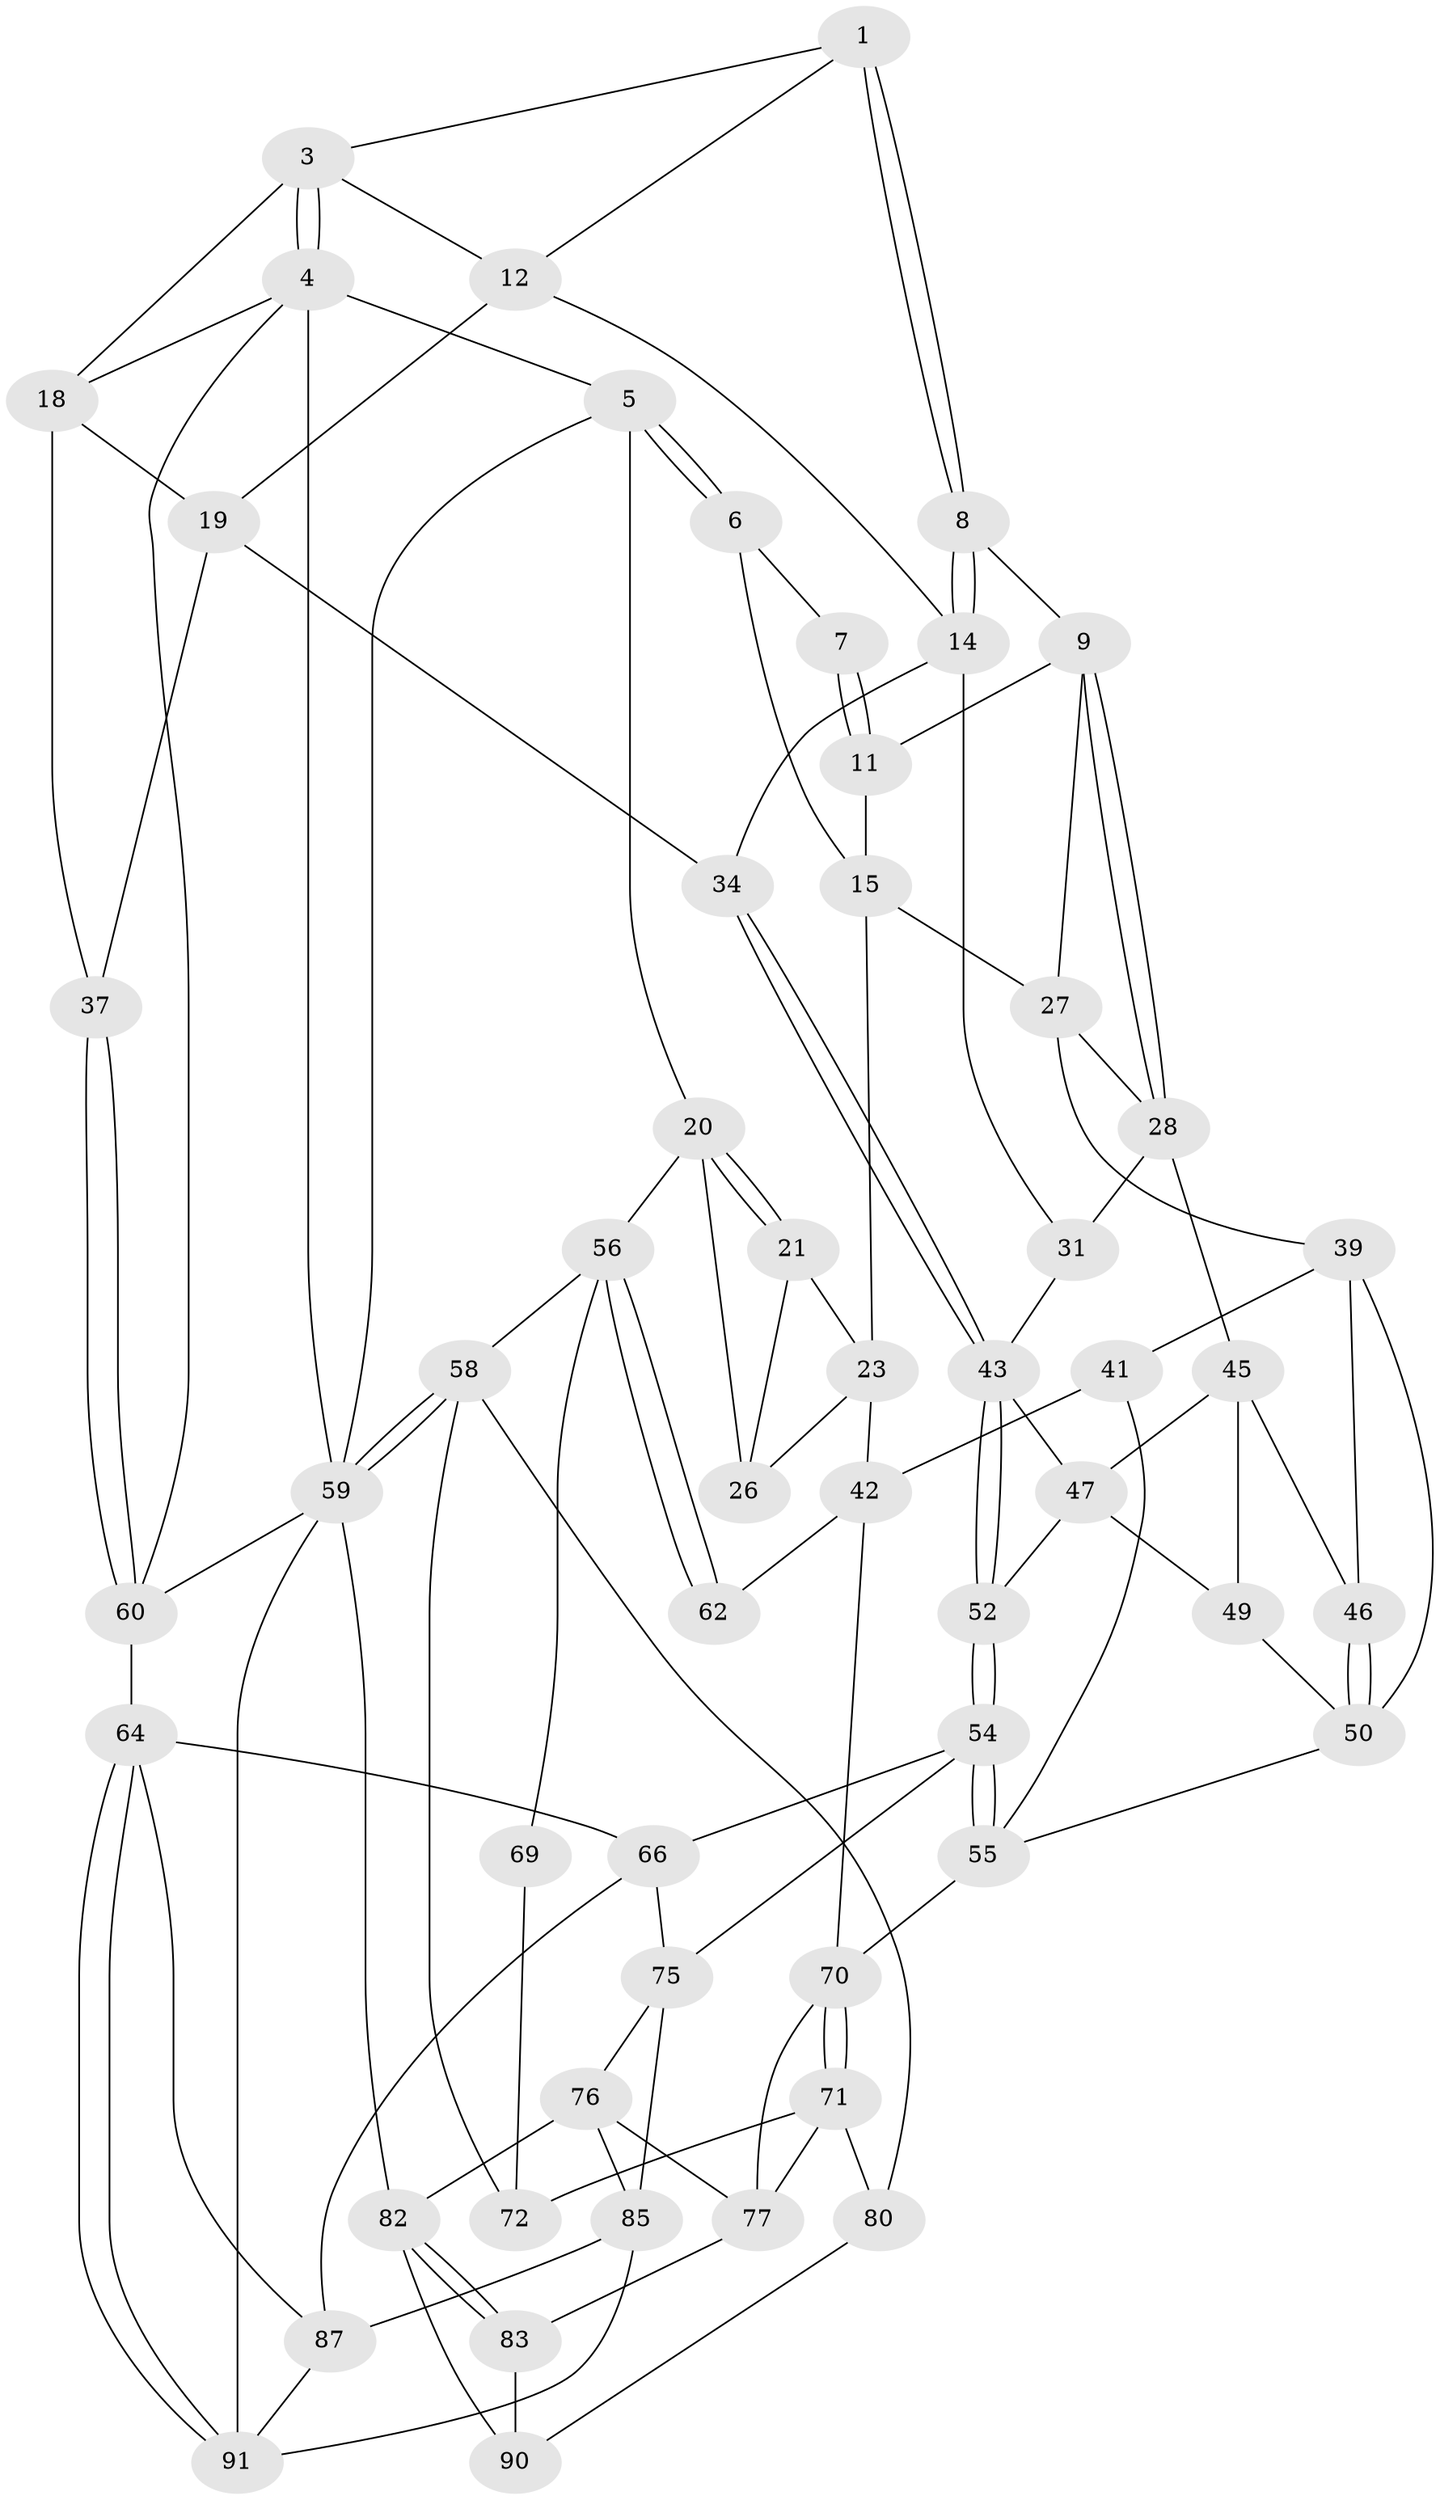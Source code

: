 // Generated by graph-tools (version 1.1) at 2025/52/02/27/25 19:52:38]
// undirected, 56 vertices, 120 edges
graph export_dot {
graph [start="1"]
  node [color=gray90,style=filled];
  1 [pos="+0.6488251698163007+0",super="+2"];
  3 [pos="+1+0",super="+17"];
  4 [pos="+1+0",super="+38"];
  5 [pos="+0+0"];
  6 [pos="+0.1293291553686353+0",super="+16"];
  7 [pos="+0.4239532108289909+0"];
  8 [pos="+0.6571248923205223+0.1408443919060809"];
  9 [pos="+0.6220764693066173+0.14872539045988442",super="+10"];
  11 [pos="+0.42056702209145813+0.060586057210909865"];
  12 [pos="+0.854578978655718+0.05040662009086365",super="+13"];
  14 [pos="+0.6866033364211831+0.16607431337712447",super="+30"];
  15 [pos="+0.3238677867811386+0.15675547960715572",super="+22"];
  18 [pos="+0.9902208423195338+0.21764021365521377",super="+36"];
  19 [pos="+0.8320444820969913+0.21321305035985383",super="+33"];
  20 [pos="+0+0.07125291507157415",super="+25"];
  21 [pos="+0.25673911662972293+0.1518620387481707",super="+24"];
  23 [pos="+0.1828881873818745+0.30429527083916563",super="+35"];
  26 [pos="+0+0.19860350174142735"];
  27 [pos="+0.39163625137869584+0.2748673413218728",super="+29"];
  28 [pos="+0.5327121917207954+0.3377716950434783",super="+32"];
  31 [pos="+0.6348245698742939+0.3473585125916206"];
  34 [pos="+0.8127025602171497+0.45053213912218787"];
  37 [pos="+0.8429884248386519+0.4603775265124416"];
  39 [pos="+0.38890984155371017+0.32625553235955435",super="+40"];
  41 [pos="+0.2693315243076736+0.4626597790292717"];
  42 [pos="+0.22185922855195175+0.4781325951225198",super="+61"];
  43 [pos="+0.7692502373436693+0.4729217669182051",super="+44"];
  45 [pos="+0.5827937365887224+0.37743479403560115",super="+48"];
  46 [pos="+0.4807525231531449+0.39221556191063983"];
  47 [pos="+0.6463711318629318+0.45501081883498906",super="+53"];
  49 [pos="+0.5548395343332356+0.4617517948321594"];
  50 [pos="+0.5382400809032291+0.4665907141193865",super="+51"];
  52 [pos="+0.6732300575297353+0.6363019099320596"];
  54 [pos="+0.6662717357353048+0.6817961920566565",super="+67"];
  55 [pos="+0.4778953112659557+0.5181653482114974",super="+68"];
  56 [pos="+0+0.39800911880027207",super="+57"];
  58 [pos="+0+0.7786083406640143",super="+73"];
  59 [pos="+0+1",super="+96"];
  60 [pos="+1+0.6460675065609132",super="+63"];
  62 [pos="+0.10210942644758654+0.496436001728916"];
  64 [pos="+0.8110924445148388+0.7479172235620072",super="+65"];
  66 [pos="+0.6769767942216188+0.7112557181023104",super="+86"];
  69 [pos="+0.03557457901983756+0.5680230631997427"];
  70 [pos="+0.2016565903186258+0.569343834975284",super="+74"];
  71 [pos="+0.1577295528747804+0.6676586426726624",super="+79"];
  72 [pos="+0.0423379632382399+0.5817131492992673"];
  75 [pos="+0.5114343926543781+0.734368274042974",super="+84"];
  76 [pos="+0.4387612450656704+0.7189431993881771",super="+81"];
  77 [pos="+0.43280079694167856+0.7157367324094133",super="+78"];
  80 [pos="+0+0.7628243819586439"];
  82 [pos="+0.3331410872246929+1",super="+94"];
  83 [pos="+0.2568688566226491+0.8166707482760115",super="+89"];
  85 [pos="+0.37861082217214315+1",super="+95"];
  87 [pos="+0.7074926560514609+0.9249297681328046",super="+88"];
  90 [pos="+0.0764153431505052+0.8493058599715974",super="+93"];
  91 [pos="+0.8500454186263396+1",super="+92"];
  1 -- 8;
  1 -- 8;
  1 -- 3;
  1 -- 12;
  3 -- 4;
  3 -- 4;
  3 -- 18;
  3 -- 12;
  4 -- 5;
  4 -- 60;
  4 -- 59;
  4 -- 18;
  5 -- 6;
  5 -- 6;
  5 -- 20;
  5 -- 59;
  6 -- 7;
  6 -- 15;
  7 -- 11;
  7 -- 11;
  8 -- 9;
  8 -- 14;
  8 -- 14;
  9 -- 28;
  9 -- 28;
  9 -- 11;
  9 -- 27;
  11 -- 15;
  12 -- 19;
  12 -- 14;
  14 -- 34;
  14 -- 31;
  15 -- 27;
  15 -- 23;
  18 -- 19;
  18 -- 37;
  19 -- 34;
  19 -- 37;
  20 -- 21;
  20 -- 21;
  20 -- 56;
  20 -- 26;
  21 -- 26;
  21 -- 23;
  23 -- 26;
  23 -- 42;
  27 -- 28;
  27 -- 39;
  28 -- 45;
  28 -- 31;
  31 -- 43;
  34 -- 43;
  34 -- 43;
  37 -- 60;
  37 -- 60;
  39 -- 46;
  39 -- 41;
  39 -- 50;
  41 -- 42;
  41 -- 55;
  42 -- 62;
  42 -- 70;
  43 -- 52;
  43 -- 52;
  43 -- 47;
  45 -- 46;
  45 -- 49;
  45 -- 47;
  46 -- 50;
  46 -- 50;
  47 -- 49;
  47 -- 52;
  49 -- 50;
  50 -- 55;
  52 -- 54;
  52 -- 54;
  54 -- 55;
  54 -- 55;
  54 -- 66;
  54 -- 75;
  55 -- 70;
  56 -- 62;
  56 -- 62;
  56 -- 58;
  56 -- 69;
  58 -- 59;
  58 -- 59;
  58 -- 72;
  58 -- 80;
  59 -- 82;
  59 -- 91;
  59 -- 60;
  60 -- 64;
  64 -- 91;
  64 -- 91;
  64 -- 66;
  64 -- 87;
  66 -- 75;
  66 -- 87;
  69 -- 72;
  70 -- 71;
  70 -- 71;
  70 -- 77;
  71 -- 72;
  71 -- 80;
  71 -- 77;
  75 -- 76;
  75 -- 85;
  76 -- 77;
  76 -- 82;
  76 -- 85;
  77 -- 83;
  80 -- 90;
  82 -- 83;
  82 -- 83;
  82 -- 90;
  83 -- 90 [weight=2];
  85 -- 87;
  85 -- 91;
  87 -- 91;
}
